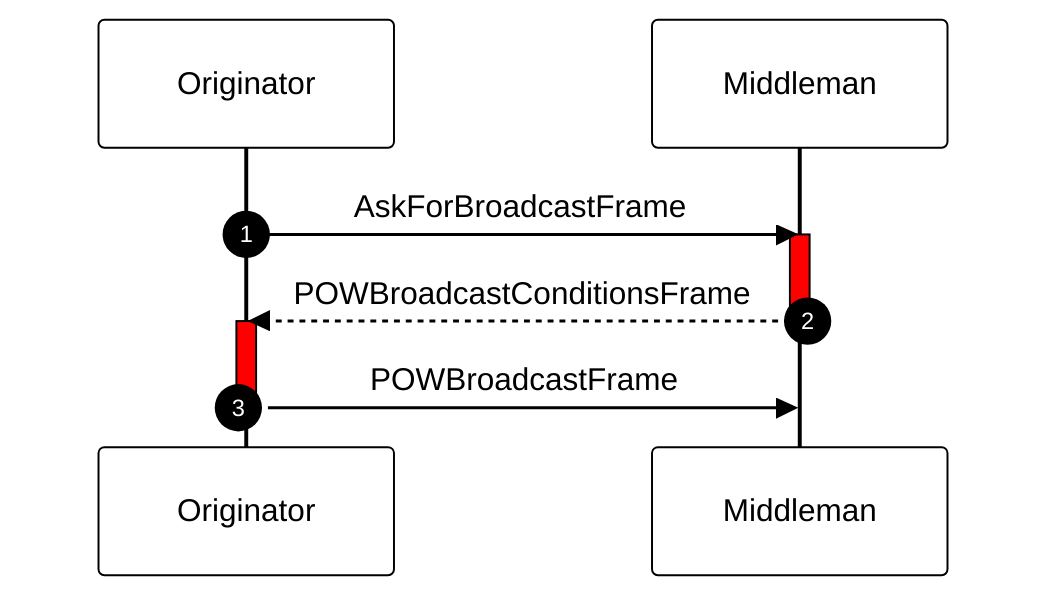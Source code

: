 %%{
  init: {
    'theme': 'base',
    'themeVariables': {
      'activationBorderColor':'#000',
      'activationBkgColor':'#F00',
      'primaryColor': '#FFF',
      'primaryTextColor': '#000',
      'primaryBorderColor': '#000',
      'lineColor': '#000',
      'secondaryColor': '#FFF',
      'labelBoxBorderColor':'#F00',
      'tertiaryColor': '#000'
    }
  }
}%%
sequenceDiagram
    autonumber
    Originator->>Middleman: AskForBroadcastFrame
    activate Middleman
    Middleman-->>Originator: POWBroadcastConditionsFrame
    deactivate Middleman
    activate Originator
    Originator->>Middleman: POWBroadcastFrame
    deactivate Originator